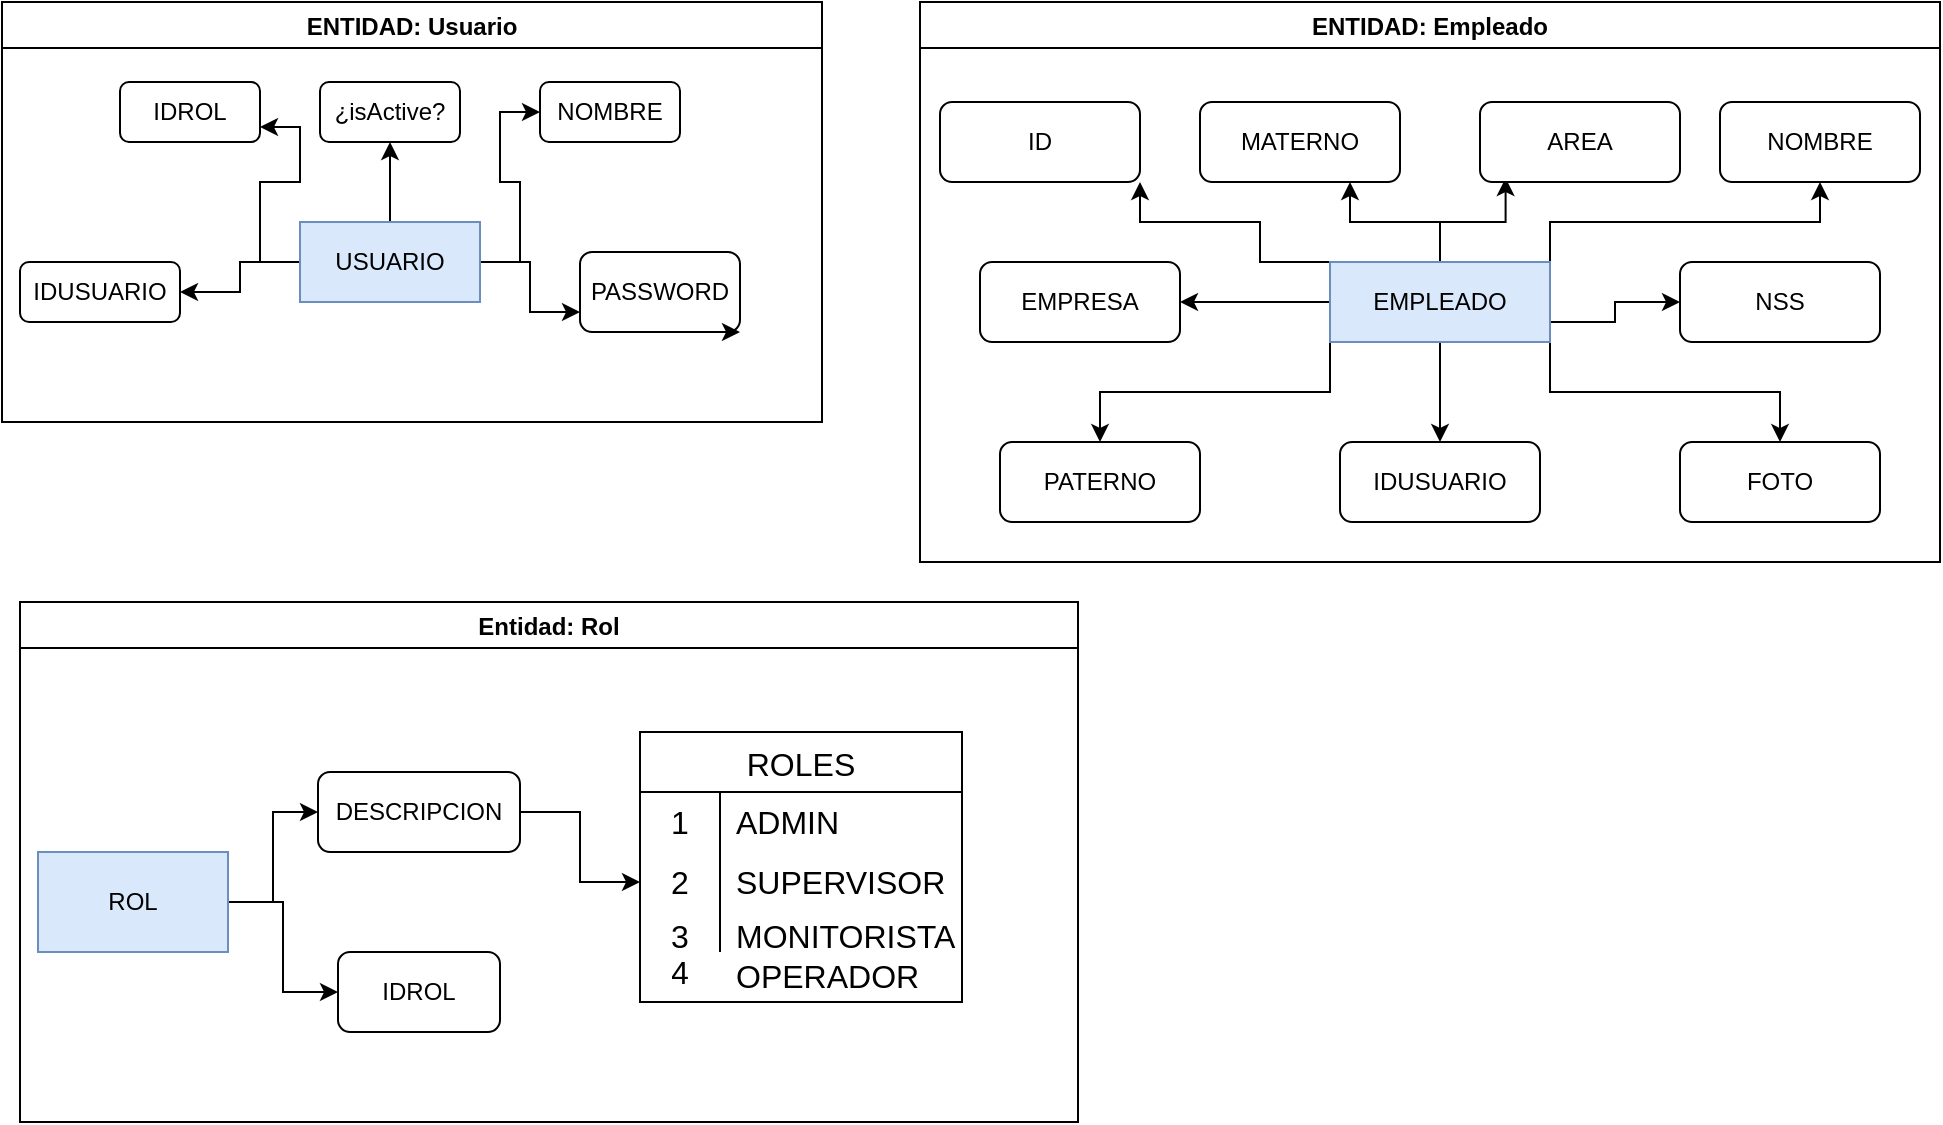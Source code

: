 <mxfile version="21.6.9" type="github">
  <diagram name="Página-1" id="b2siibs_6c-g8Fj8SErj">
    <mxGraphModel dx="1050" dy="534" grid="1" gridSize="10" guides="1" tooltips="1" connect="1" arrows="1" fold="1" page="1" pageScale="1" pageWidth="827" pageHeight="1169" math="0" shadow="0">
      <root>
        <mxCell id="0" />
        <mxCell id="1" parent="0" />
        <mxCell id="_g1owyq7vX0EhgjcLv10-10" style="edgeStyle=orthogonalEdgeStyle;rounded=0;orthogonalLoop=1;jettySize=auto;html=1;entryX=1;entryY=0.5;entryDx=0;entryDy=0;" parent="1" source="_g1owyq7vX0EhgjcLv10-1" target="_g1owyq7vX0EhgjcLv10-2" edge="1">
          <mxGeometry relative="1" as="geometry" />
        </mxCell>
        <mxCell id="_g1owyq7vX0EhgjcLv10-11" style="edgeStyle=orthogonalEdgeStyle;rounded=0;orthogonalLoop=1;jettySize=auto;html=1;entryX=1;entryY=0.75;entryDx=0;entryDy=0;" parent="1" source="_g1owyq7vX0EhgjcLv10-1" target="_g1owyq7vX0EhgjcLv10-3" edge="1">
          <mxGeometry relative="1" as="geometry" />
        </mxCell>
        <mxCell id="_g1owyq7vX0EhgjcLv10-12" style="edgeStyle=orthogonalEdgeStyle;rounded=0;orthogonalLoop=1;jettySize=auto;html=1;entryX=0.5;entryY=1;entryDx=0;entryDy=0;" parent="1" source="_g1owyq7vX0EhgjcLv10-1" target="_g1owyq7vX0EhgjcLv10-4" edge="1">
          <mxGeometry relative="1" as="geometry" />
        </mxCell>
        <mxCell id="_g1owyq7vX0EhgjcLv10-13" style="edgeStyle=orthogonalEdgeStyle;rounded=0;orthogonalLoop=1;jettySize=auto;html=1;entryX=0;entryY=0.5;entryDx=0;entryDy=0;" parent="1" source="_g1owyq7vX0EhgjcLv10-1" target="_g1owyq7vX0EhgjcLv10-5" edge="1">
          <mxGeometry relative="1" as="geometry" />
        </mxCell>
        <mxCell id="_g1owyq7vX0EhgjcLv10-14" style="edgeStyle=orthogonalEdgeStyle;rounded=0;orthogonalLoop=1;jettySize=auto;html=1;entryX=0;entryY=0.75;entryDx=0;entryDy=0;" parent="1" source="_g1owyq7vX0EhgjcLv10-1" target="_g1owyq7vX0EhgjcLv10-6" edge="1">
          <mxGeometry relative="1" as="geometry" />
        </mxCell>
        <mxCell id="_g1owyq7vX0EhgjcLv10-1" value="&lt;font style=&quot;vertical-align: inherit;&quot;&gt;&lt;font style=&quot;vertical-align: inherit;&quot;&gt;USUARIO&lt;/font&gt;&lt;/font&gt;" style="rounded=0;whiteSpace=wrap;html=1;fillColor=#dae8fc;strokeColor=#6c8ebf;" parent="1" vertex="1">
          <mxGeometry x="160" y="120" width="90" height="40" as="geometry" />
        </mxCell>
        <mxCell id="_g1owyq7vX0EhgjcLv10-2" value="&lt;font style=&quot;vertical-align: inherit;&quot;&gt;&lt;font style=&quot;vertical-align: inherit;&quot;&gt;&lt;font style=&quot;vertical-align: inherit;&quot;&gt;&lt;font style=&quot;vertical-align: inherit;&quot;&gt;&lt;font style=&quot;vertical-align: inherit;&quot;&gt;&lt;font style=&quot;vertical-align: inherit;&quot;&gt;IDUSUARIO&lt;/font&gt;&lt;/font&gt;&lt;/font&gt;&lt;/font&gt;&lt;/font&gt;&lt;/font&gt;" style="rounded=1;whiteSpace=wrap;html=1;" parent="1" vertex="1">
          <mxGeometry x="20" y="140" width="80" height="30" as="geometry" />
        </mxCell>
        <mxCell id="_g1owyq7vX0EhgjcLv10-3" value="&lt;font style=&quot;vertical-align: inherit;&quot;&gt;&lt;font style=&quot;vertical-align: inherit;&quot;&gt;&lt;font style=&quot;vertical-align: inherit;&quot;&gt;&lt;font style=&quot;vertical-align: inherit;&quot;&gt;&lt;font style=&quot;vertical-align: inherit;&quot;&gt;&lt;font style=&quot;vertical-align: inherit;&quot;&gt;IDROL&lt;/font&gt;&lt;/font&gt;&lt;/font&gt;&lt;/font&gt;&lt;/font&gt;&lt;/font&gt;" style="rounded=1;whiteSpace=wrap;html=1;" parent="1" vertex="1">
          <mxGeometry x="70" y="50" width="70" height="30" as="geometry" />
        </mxCell>
        <mxCell id="_g1owyq7vX0EhgjcLv10-4" value="&lt;font style=&quot;vertical-align: inherit;&quot;&gt;&lt;font style=&quot;vertical-align: inherit;&quot;&gt;&lt;font style=&quot;vertical-align: inherit;&quot;&gt;&lt;font style=&quot;vertical-align: inherit;&quot;&gt;&lt;font style=&quot;vertical-align: inherit;&quot;&gt;&lt;font style=&quot;vertical-align: inherit;&quot;&gt;¿isActive?&lt;/font&gt;&lt;/font&gt;&lt;/font&gt;&lt;/font&gt;&lt;/font&gt;&lt;/font&gt;" style="rounded=1;whiteSpace=wrap;html=1;" parent="1" vertex="1">
          <mxGeometry x="170" y="50" width="70" height="30" as="geometry" />
        </mxCell>
        <mxCell id="_g1owyq7vX0EhgjcLv10-5" value="&lt;font style=&quot;vertical-align: inherit;&quot;&gt;&lt;font style=&quot;vertical-align: inherit;&quot;&gt;&lt;font style=&quot;vertical-align: inherit;&quot;&gt;&lt;font style=&quot;vertical-align: inherit;&quot;&gt;&lt;font style=&quot;vertical-align: inherit;&quot;&gt;&lt;font style=&quot;vertical-align: inherit;&quot;&gt;&lt;font style=&quot;vertical-align: inherit;&quot;&gt;&lt;font style=&quot;vertical-align: inherit;&quot;&gt;NOMBRE&lt;/font&gt;&lt;/font&gt;&lt;/font&gt;&lt;/font&gt;&lt;/font&gt;&lt;/font&gt;&lt;/font&gt;&lt;/font&gt;" style="rounded=1;whiteSpace=wrap;html=1;" parent="1" vertex="1">
          <mxGeometry x="280" y="50" width="70" height="30" as="geometry" />
        </mxCell>
        <mxCell id="_g1owyq7vX0EhgjcLv10-6" value="&lt;font style=&quot;vertical-align: inherit;&quot;&gt;&lt;font style=&quot;vertical-align: inherit;&quot;&gt;&lt;font style=&quot;vertical-align: inherit;&quot;&gt;&lt;font style=&quot;vertical-align: inherit;&quot;&gt;&lt;font style=&quot;vertical-align: inherit;&quot;&gt;&lt;font style=&quot;vertical-align: inherit;&quot;&gt;&lt;font style=&quot;vertical-align: inherit;&quot;&gt;&lt;font style=&quot;vertical-align: inherit;&quot;&gt;PASSWORD&lt;/font&gt;&lt;/font&gt;&lt;/font&gt;&lt;/font&gt;&lt;/font&gt;&lt;/font&gt;&lt;/font&gt;&lt;/font&gt;" style="rounded=1;whiteSpace=wrap;html=1;" parent="1" vertex="1">
          <mxGeometry x="300" y="135" width="80" height="40" as="geometry" />
        </mxCell>
        <mxCell id="_g1owyq7vX0EhgjcLv10-15" style="edgeStyle=orthogonalEdgeStyle;rounded=0;orthogonalLoop=1;jettySize=auto;html=1;exitX=0.75;exitY=1;exitDx=0;exitDy=0;entryX=1;entryY=1;entryDx=0;entryDy=0;" parent="1" source="_g1owyq7vX0EhgjcLv10-6" target="_g1owyq7vX0EhgjcLv10-6" edge="1">
          <mxGeometry relative="1" as="geometry" />
        </mxCell>
        <mxCell id="_g1owyq7vX0EhgjcLv10-18" value="ENTIDAD: Usuario" style="swimlane;" parent="1" vertex="1">
          <mxGeometry x="11" y="10" width="410" height="210" as="geometry" />
        </mxCell>
        <mxCell id="_g1owyq7vX0EhgjcLv10-19" value="ENTIDAD: Empleado" style="swimlane;" parent="1" vertex="1">
          <mxGeometry x="470" y="10" width="510" height="280" as="geometry" />
        </mxCell>
        <mxCell id="_g1owyq7vX0EhgjcLv10-32" style="edgeStyle=orthogonalEdgeStyle;rounded=0;orthogonalLoop=1;jettySize=auto;html=1;exitX=0;exitY=0;exitDx=0;exitDy=0;entryX=1;entryY=1;entryDx=0;entryDy=0;" parent="_g1owyq7vX0EhgjcLv10-19" source="_g1owyq7vX0EhgjcLv10-20" target="_g1owyq7vX0EhgjcLv10-22" edge="1">
          <mxGeometry relative="1" as="geometry">
            <Array as="points">
              <mxPoint x="170" y="130" />
              <mxPoint x="170" y="110" />
              <mxPoint x="110" y="110" />
            </Array>
          </mxGeometry>
        </mxCell>
        <mxCell id="_g1owyq7vX0EhgjcLv10-33" style="edgeStyle=orthogonalEdgeStyle;rounded=0;orthogonalLoop=1;jettySize=auto;html=1;exitX=0;exitY=0.5;exitDx=0;exitDy=0;entryX=1;entryY=0.5;entryDx=0;entryDy=0;" parent="_g1owyq7vX0EhgjcLv10-19" source="_g1owyq7vX0EhgjcLv10-20" target="_g1owyq7vX0EhgjcLv10-26" edge="1">
          <mxGeometry relative="1" as="geometry" />
        </mxCell>
        <mxCell id="_g1owyq7vX0EhgjcLv10-34" style="edgeStyle=orthogonalEdgeStyle;rounded=0;orthogonalLoop=1;jettySize=auto;html=1;exitX=0;exitY=1;exitDx=0;exitDy=0;entryX=0.5;entryY=0;entryDx=0;entryDy=0;" parent="_g1owyq7vX0EhgjcLv10-19" source="_g1owyq7vX0EhgjcLv10-20" target="_g1owyq7vX0EhgjcLv10-24" edge="1">
          <mxGeometry relative="1" as="geometry" />
        </mxCell>
        <mxCell id="_g1owyq7vX0EhgjcLv10-35" style="edgeStyle=orthogonalEdgeStyle;rounded=0;orthogonalLoop=1;jettySize=auto;html=1;exitX=0.5;exitY=1;exitDx=0;exitDy=0;entryX=0.5;entryY=0;entryDx=0;entryDy=0;" parent="_g1owyq7vX0EhgjcLv10-19" source="_g1owyq7vX0EhgjcLv10-20" target="_g1owyq7vX0EhgjcLv10-30" edge="1">
          <mxGeometry relative="1" as="geometry" />
        </mxCell>
        <mxCell id="_g1owyq7vX0EhgjcLv10-36" style="edgeStyle=orthogonalEdgeStyle;rounded=0;orthogonalLoop=1;jettySize=auto;html=1;exitX=1;exitY=1;exitDx=0;exitDy=0;entryX=0.5;entryY=0;entryDx=0;entryDy=0;" parent="_g1owyq7vX0EhgjcLv10-19" source="_g1owyq7vX0EhgjcLv10-20" target="_g1owyq7vX0EhgjcLv10-29" edge="1">
          <mxGeometry relative="1" as="geometry" />
        </mxCell>
        <mxCell id="_g1owyq7vX0EhgjcLv10-37" style="edgeStyle=orthogonalEdgeStyle;rounded=0;orthogonalLoop=1;jettySize=auto;html=1;exitX=1;exitY=0.75;exitDx=0;exitDy=0;entryX=0;entryY=0.5;entryDx=0;entryDy=0;" parent="_g1owyq7vX0EhgjcLv10-19" source="_g1owyq7vX0EhgjcLv10-20" target="_g1owyq7vX0EhgjcLv10-27" edge="1">
          <mxGeometry relative="1" as="geometry" />
        </mxCell>
        <mxCell id="_g1owyq7vX0EhgjcLv10-38" style="edgeStyle=orthogonalEdgeStyle;rounded=0;orthogonalLoop=1;jettySize=auto;html=1;exitX=1;exitY=0;exitDx=0;exitDy=0;entryX=0.5;entryY=1;entryDx=0;entryDy=0;" parent="_g1owyq7vX0EhgjcLv10-19" source="_g1owyq7vX0EhgjcLv10-20" target="_g1owyq7vX0EhgjcLv10-23" edge="1">
          <mxGeometry relative="1" as="geometry" />
        </mxCell>
        <mxCell id="_g1owyq7vX0EhgjcLv10-39" style="edgeStyle=orthogonalEdgeStyle;rounded=0;orthogonalLoop=1;jettySize=auto;html=1;exitX=0.5;exitY=0;exitDx=0;exitDy=0;entryX=0.128;entryY=0.95;entryDx=0;entryDy=0;entryPerimeter=0;" parent="_g1owyq7vX0EhgjcLv10-19" source="_g1owyq7vX0EhgjcLv10-20" target="_g1owyq7vX0EhgjcLv10-28" edge="1">
          <mxGeometry relative="1" as="geometry">
            <mxPoint x="290" y="100" as="targetPoint" />
          </mxGeometry>
        </mxCell>
        <mxCell id="_g1owyq7vX0EhgjcLv10-40" style="edgeStyle=orthogonalEdgeStyle;rounded=0;orthogonalLoop=1;jettySize=auto;html=1;exitX=0.5;exitY=0;exitDx=0;exitDy=0;entryX=0.75;entryY=1;entryDx=0;entryDy=0;" parent="_g1owyq7vX0EhgjcLv10-19" source="_g1owyq7vX0EhgjcLv10-20" target="_g1owyq7vX0EhgjcLv10-25" edge="1">
          <mxGeometry relative="1" as="geometry" />
        </mxCell>
        <mxCell id="_g1owyq7vX0EhgjcLv10-20" value="&lt;font style=&quot;vertical-align: inherit;&quot;&gt;&lt;font style=&quot;vertical-align: inherit;&quot;&gt;&lt;font style=&quot;vertical-align: inherit;&quot;&gt;&lt;font style=&quot;vertical-align: inherit;&quot;&gt;EMPLEADO&lt;/font&gt;&lt;/font&gt;&lt;/font&gt;&lt;/font&gt;" style="rounded=0;whiteSpace=wrap;html=1;fillColor=#dae8fc;strokeColor=#6c8ebf;" parent="_g1owyq7vX0EhgjcLv10-19" vertex="1">
          <mxGeometry x="205" y="130" width="110" height="40" as="geometry" />
        </mxCell>
        <mxCell id="_g1owyq7vX0EhgjcLv10-22" value="&lt;font style=&quot;vertical-align: inherit;&quot;&gt;&lt;font style=&quot;vertical-align: inherit;&quot;&gt;&lt;font style=&quot;vertical-align: inherit;&quot;&gt;&lt;font style=&quot;vertical-align: inherit;&quot;&gt;ID&lt;/font&gt;&lt;/font&gt;&lt;/font&gt;&lt;/font&gt;" style="rounded=1;whiteSpace=wrap;html=1;" parent="_g1owyq7vX0EhgjcLv10-19" vertex="1">
          <mxGeometry x="10" y="50" width="100" height="40" as="geometry" />
        </mxCell>
        <mxCell id="_g1owyq7vX0EhgjcLv10-23" value="&lt;font style=&quot;vertical-align: inherit;&quot;&gt;&lt;font style=&quot;vertical-align: inherit;&quot;&gt;&lt;font style=&quot;vertical-align: inherit;&quot;&gt;&lt;font style=&quot;vertical-align: inherit;&quot;&gt;&lt;font style=&quot;vertical-align: inherit;&quot;&gt;&lt;font style=&quot;vertical-align: inherit;&quot;&gt;NOMBRE&lt;/font&gt;&lt;/font&gt;&lt;/font&gt;&lt;/font&gt;&lt;/font&gt;&lt;/font&gt;" style="rounded=1;whiteSpace=wrap;html=1;" parent="_g1owyq7vX0EhgjcLv10-19" vertex="1">
          <mxGeometry x="400" y="50" width="100" height="40" as="geometry" />
        </mxCell>
        <mxCell id="_g1owyq7vX0EhgjcLv10-26" value="&lt;font style=&quot;vertical-align: inherit;&quot;&gt;&lt;font style=&quot;vertical-align: inherit;&quot;&gt;&lt;font style=&quot;vertical-align: inherit;&quot;&gt;&lt;font style=&quot;vertical-align: inherit;&quot;&gt;&lt;font style=&quot;vertical-align: inherit;&quot;&gt;&lt;font style=&quot;vertical-align: inherit;&quot;&gt;&lt;font style=&quot;vertical-align: inherit;&quot;&gt;&lt;font style=&quot;vertical-align: inherit;&quot;&gt;&lt;font style=&quot;vertical-align: inherit;&quot;&gt;&lt;font style=&quot;vertical-align: inherit;&quot;&gt;EMPRESA&lt;/font&gt;&lt;/font&gt;&lt;/font&gt;&lt;/font&gt;&lt;/font&gt;&lt;/font&gt;&lt;/font&gt;&lt;/font&gt;&lt;/font&gt;&lt;/font&gt;" style="rounded=1;whiteSpace=wrap;html=1;" parent="_g1owyq7vX0EhgjcLv10-19" vertex="1">
          <mxGeometry x="30" y="130" width="100" height="40" as="geometry" />
        </mxCell>
        <mxCell id="_g1owyq7vX0EhgjcLv10-24" value="&lt;font style=&quot;vertical-align: inherit;&quot;&gt;&lt;font style=&quot;vertical-align: inherit;&quot;&gt;&lt;font style=&quot;vertical-align: inherit;&quot;&gt;&lt;font style=&quot;vertical-align: inherit;&quot;&gt;&lt;font style=&quot;vertical-align: inherit;&quot;&gt;&lt;font style=&quot;vertical-align: inherit;&quot;&gt;&lt;font style=&quot;vertical-align: inherit;&quot;&gt;&lt;font style=&quot;vertical-align: inherit;&quot;&gt;PATERNO&lt;/font&gt;&lt;/font&gt;&lt;/font&gt;&lt;/font&gt;&lt;/font&gt;&lt;/font&gt;&lt;/font&gt;&lt;/font&gt;" style="rounded=1;whiteSpace=wrap;html=1;" parent="_g1owyq7vX0EhgjcLv10-19" vertex="1">
          <mxGeometry x="40" y="220" width="100" height="40" as="geometry" />
        </mxCell>
        <mxCell id="_g1owyq7vX0EhgjcLv10-27" value="&lt;font style=&quot;vertical-align: inherit;&quot;&gt;&lt;font style=&quot;vertical-align: inherit;&quot;&gt;&lt;font style=&quot;vertical-align: inherit;&quot;&gt;&lt;font style=&quot;vertical-align: inherit;&quot;&gt;&lt;font style=&quot;vertical-align: inherit;&quot;&gt;&lt;font style=&quot;vertical-align: inherit;&quot;&gt;&lt;font style=&quot;vertical-align: inherit;&quot;&gt;&lt;font style=&quot;vertical-align: inherit;&quot;&gt;&lt;font style=&quot;vertical-align: inherit;&quot;&gt;&lt;font style=&quot;vertical-align: inherit;&quot;&gt;NSS&lt;/font&gt;&lt;/font&gt;&lt;/font&gt;&lt;/font&gt;&lt;/font&gt;&lt;/font&gt;&lt;/font&gt;&lt;/font&gt;&lt;/font&gt;&lt;/font&gt;" style="rounded=1;whiteSpace=wrap;html=1;" parent="_g1owyq7vX0EhgjcLv10-19" vertex="1">
          <mxGeometry x="380" y="130" width="100" height="40" as="geometry" />
        </mxCell>
        <mxCell id="_g1owyq7vX0EhgjcLv10-28" value="&lt;font style=&quot;vertical-align: inherit;&quot;&gt;&lt;font style=&quot;vertical-align: inherit;&quot;&gt;&lt;font style=&quot;vertical-align: inherit;&quot;&gt;&lt;font style=&quot;vertical-align: inherit;&quot;&gt;&lt;font style=&quot;vertical-align: inherit;&quot;&gt;&lt;font style=&quot;vertical-align: inherit;&quot;&gt;&lt;font style=&quot;vertical-align: inherit;&quot;&gt;&lt;font style=&quot;vertical-align: inherit;&quot;&gt;&lt;font style=&quot;vertical-align: inherit;&quot;&gt;&lt;font style=&quot;vertical-align: inherit;&quot;&gt;AREA&lt;/font&gt;&lt;/font&gt;&lt;/font&gt;&lt;/font&gt;&lt;/font&gt;&lt;/font&gt;&lt;/font&gt;&lt;/font&gt;&lt;/font&gt;&lt;/font&gt;" style="rounded=1;whiteSpace=wrap;html=1;" parent="_g1owyq7vX0EhgjcLv10-19" vertex="1">
          <mxGeometry x="280" y="50" width="100" height="40" as="geometry" />
        </mxCell>
        <mxCell id="_g1owyq7vX0EhgjcLv10-25" value="&lt;font style=&quot;vertical-align: inherit;&quot;&gt;&lt;font style=&quot;vertical-align: inherit;&quot;&gt;&lt;font style=&quot;vertical-align: inherit;&quot;&gt;&lt;font style=&quot;vertical-align: inherit;&quot;&gt;&lt;font style=&quot;vertical-align: inherit;&quot;&gt;&lt;font style=&quot;vertical-align: inherit;&quot;&gt;&lt;font style=&quot;vertical-align: inherit;&quot;&gt;&lt;font style=&quot;vertical-align: inherit;&quot;&gt;MATERNO&lt;/font&gt;&lt;/font&gt;&lt;/font&gt;&lt;/font&gt;&lt;/font&gt;&lt;/font&gt;&lt;/font&gt;&lt;/font&gt;" style="rounded=1;whiteSpace=wrap;html=1;" parent="_g1owyq7vX0EhgjcLv10-19" vertex="1">
          <mxGeometry x="140" y="50" width="100" height="40" as="geometry" />
        </mxCell>
        <mxCell id="_g1owyq7vX0EhgjcLv10-30" value="&lt;font style=&quot;vertical-align: inherit;&quot;&gt;&lt;font style=&quot;vertical-align: inherit;&quot;&gt;&lt;font style=&quot;vertical-align: inherit;&quot;&gt;&lt;font style=&quot;vertical-align: inherit;&quot;&gt;&lt;font style=&quot;vertical-align: inherit;&quot;&gt;&lt;font style=&quot;vertical-align: inherit;&quot;&gt;&lt;font style=&quot;vertical-align: inherit;&quot;&gt;&lt;font style=&quot;vertical-align: inherit;&quot;&gt;&lt;font style=&quot;vertical-align: inherit;&quot;&gt;&lt;font style=&quot;vertical-align: inherit;&quot;&gt;IDUSUARIO&lt;/font&gt;&lt;/font&gt;&lt;/font&gt;&lt;/font&gt;&lt;/font&gt;&lt;/font&gt;&lt;/font&gt;&lt;/font&gt;&lt;/font&gt;&lt;/font&gt;" style="rounded=1;whiteSpace=wrap;html=1;" parent="_g1owyq7vX0EhgjcLv10-19" vertex="1">
          <mxGeometry x="210" y="220" width="100" height="40" as="geometry" />
        </mxCell>
        <mxCell id="_g1owyq7vX0EhgjcLv10-29" value="&lt;font style=&quot;vertical-align: inherit;&quot;&gt;&lt;font style=&quot;vertical-align: inherit;&quot;&gt;&lt;font style=&quot;vertical-align: inherit;&quot;&gt;&lt;font style=&quot;vertical-align: inherit;&quot;&gt;&lt;font style=&quot;vertical-align: inherit;&quot;&gt;&lt;font style=&quot;vertical-align: inherit;&quot;&gt;&lt;font style=&quot;vertical-align: inherit;&quot;&gt;&lt;font style=&quot;vertical-align: inherit;&quot;&gt;&lt;font style=&quot;vertical-align: inherit;&quot;&gt;&lt;font style=&quot;vertical-align: inherit;&quot;&gt;FOTO&lt;/font&gt;&lt;/font&gt;&lt;/font&gt;&lt;/font&gt;&lt;/font&gt;&lt;/font&gt;&lt;/font&gt;&lt;/font&gt;&lt;/font&gt;&lt;/font&gt;" style="rounded=1;whiteSpace=wrap;html=1;" parent="_g1owyq7vX0EhgjcLv10-19" vertex="1">
          <mxGeometry x="380" y="220" width="100" height="40" as="geometry" />
        </mxCell>
        <mxCell id="_-9y9B2AN2lzTznQLiTs-1" value="Entidad: Rol" style="swimlane;" vertex="1" parent="1">
          <mxGeometry x="20" y="310" width="529" height="260" as="geometry" />
        </mxCell>
        <mxCell id="_-9y9B2AN2lzTznQLiTs-18" style="edgeStyle=orthogonalEdgeStyle;rounded=0;orthogonalLoop=1;jettySize=auto;html=1;exitX=1;exitY=0.5;exitDx=0;exitDy=0;entryX=0;entryY=0.5;entryDx=0;entryDy=0;" edge="1" parent="_-9y9B2AN2lzTznQLiTs-1" source="_-9y9B2AN2lzTznQLiTs-2" target="_-9y9B2AN2lzTznQLiTs-5">
          <mxGeometry relative="1" as="geometry" />
        </mxCell>
        <mxCell id="_-9y9B2AN2lzTznQLiTs-19" style="edgeStyle=orthogonalEdgeStyle;rounded=0;orthogonalLoop=1;jettySize=auto;html=1;exitX=1;exitY=0.5;exitDx=0;exitDy=0;entryX=0;entryY=0.5;entryDx=0;entryDy=0;" edge="1" parent="_-9y9B2AN2lzTznQLiTs-1" source="_-9y9B2AN2lzTznQLiTs-2" target="_-9y9B2AN2lzTznQLiTs-4">
          <mxGeometry relative="1" as="geometry" />
        </mxCell>
        <mxCell id="_-9y9B2AN2lzTznQLiTs-2" value="&lt;font style=&quot;vertical-align: inherit;&quot;&gt;&lt;font style=&quot;vertical-align: inherit;&quot;&gt;ROL&lt;/font&gt;&lt;/font&gt;" style="rounded=0;whiteSpace=wrap;html=1;fillColor=#dae8fc;strokeColor=#6c8ebf;" vertex="1" parent="_-9y9B2AN2lzTznQLiTs-1">
          <mxGeometry x="9" y="125" width="95" height="50" as="geometry" />
        </mxCell>
        <mxCell id="_-9y9B2AN2lzTznQLiTs-4" value="&lt;font style=&quot;vertical-align: inherit;&quot;&gt;&lt;font style=&quot;vertical-align: inherit;&quot;&gt;IDROL&lt;/font&gt;&lt;/font&gt;" style="rounded=1;whiteSpace=wrap;html=1;" vertex="1" parent="_-9y9B2AN2lzTznQLiTs-1">
          <mxGeometry x="159" y="175" width="81" height="40" as="geometry" />
        </mxCell>
        <mxCell id="_-9y9B2AN2lzTznQLiTs-20" style="edgeStyle=orthogonalEdgeStyle;rounded=0;orthogonalLoop=1;jettySize=auto;html=1;exitX=1;exitY=0.5;exitDx=0;exitDy=0;entryX=0;entryY=0.5;entryDx=0;entryDy=0;" edge="1" parent="_-9y9B2AN2lzTznQLiTs-1" source="_-9y9B2AN2lzTznQLiTs-5" target="_-9y9B2AN2lzTznQLiTs-10">
          <mxGeometry relative="1" as="geometry" />
        </mxCell>
        <mxCell id="_-9y9B2AN2lzTznQLiTs-5" value="&lt;font style=&quot;vertical-align: inherit;&quot;&gt;&lt;font style=&quot;vertical-align: inherit;&quot;&gt;&lt;font style=&quot;vertical-align: inherit;&quot;&gt;&lt;font style=&quot;vertical-align: inherit;&quot;&gt;DESCRIPCION&lt;/font&gt;&lt;/font&gt;&lt;/font&gt;&lt;/font&gt;" style="rounded=1;whiteSpace=wrap;html=1;" vertex="1" parent="_-9y9B2AN2lzTznQLiTs-1">
          <mxGeometry x="149" y="85" width="101" height="40" as="geometry" />
        </mxCell>
        <mxCell id="_-9y9B2AN2lzTznQLiTs-6" value="ROLES" style="shape=table;startSize=30;container=1;collapsible=0;childLayout=tableLayout;fixedRows=1;rowLines=0;fontStyle=0;strokeColor=default;fontSize=16;" vertex="1" parent="_-9y9B2AN2lzTznQLiTs-1">
          <mxGeometry x="310" y="65" width="161" height="135" as="geometry" />
        </mxCell>
        <mxCell id="_-9y9B2AN2lzTznQLiTs-7" value="" style="shape=tableRow;horizontal=0;startSize=0;swimlaneHead=0;swimlaneBody=0;top=0;left=0;bottom=0;right=0;collapsible=0;dropTarget=0;fillColor=none;points=[[0,0.5],[1,0.5]];portConstraint=eastwest;strokeColor=inherit;fontSize=16;" vertex="1" parent="_-9y9B2AN2lzTznQLiTs-6">
          <mxGeometry y="30" width="161" height="30" as="geometry" />
        </mxCell>
        <mxCell id="_-9y9B2AN2lzTznQLiTs-8" value="1" style="shape=partialRectangle;html=1;whiteSpace=wrap;connectable=0;fillColor=none;top=0;left=0;bottom=0;right=0;overflow=hidden;pointerEvents=1;strokeColor=inherit;fontSize=16;" vertex="1" parent="_-9y9B2AN2lzTznQLiTs-7">
          <mxGeometry width="40" height="30" as="geometry">
            <mxRectangle width="40" height="30" as="alternateBounds" />
          </mxGeometry>
        </mxCell>
        <mxCell id="_-9y9B2AN2lzTznQLiTs-9" value="&lt;font style=&quot;vertical-align: inherit;&quot;&gt;&lt;font style=&quot;vertical-align: inherit;&quot;&gt;ADMIN&lt;/font&gt;&lt;/font&gt;" style="shape=partialRectangle;html=1;whiteSpace=wrap;connectable=0;fillColor=none;top=0;left=0;bottom=0;right=0;align=left;spacingLeft=6;overflow=hidden;strokeColor=inherit;fontSize=16;" vertex="1" parent="_-9y9B2AN2lzTznQLiTs-7">
          <mxGeometry x="40" width="121" height="30" as="geometry">
            <mxRectangle width="121" height="30" as="alternateBounds" />
          </mxGeometry>
        </mxCell>
        <mxCell id="_-9y9B2AN2lzTznQLiTs-10" value="" style="shape=tableRow;horizontal=0;startSize=0;swimlaneHead=0;swimlaneBody=0;top=0;left=0;bottom=0;right=0;collapsible=0;dropTarget=0;fillColor=none;points=[[0,0.5],[1,0.5]];portConstraint=eastwest;strokeColor=inherit;fontSize=16;" vertex="1" parent="_-9y9B2AN2lzTznQLiTs-6">
          <mxGeometry y="60" width="161" height="30" as="geometry" />
        </mxCell>
        <mxCell id="_-9y9B2AN2lzTznQLiTs-11" value="2" style="shape=partialRectangle;html=1;whiteSpace=wrap;connectable=0;fillColor=none;top=0;left=0;bottom=0;right=0;overflow=hidden;strokeColor=inherit;fontSize=16;" vertex="1" parent="_-9y9B2AN2lzTznQLiTs-10">
          <mxGeometry width="40" height="30" as="geometry">
            <mxRectangle width="40" height="30" as="alternateBounds" />
          </mxGeometry>
        </mxCell>
        <mxCell id="_-9y9B2AN2lzTznQLiTs-12" value="&lt;font style=&quot;vertical-align: inherit;&quot;&gt;&lt;font style=&quot;vertical-align: inherit;&quot;&gt;SUPERVISOR&lt;/font&gt;&lt;/font&gt;" style="shape=partialRectangle;html=1;whiteSpace=wrap;connectable=0;fillColor=none;top=0;left=0;bottom=0;right=0;align=left;spacingLeft=6;overflow=hidden;strokeColor=inherit;fontSize=16;" vertex="1" parent="_-9y9B2AN2lzTznQLiTs-10">
          <mxGeometry x="40" width="121" height="30" as="geometry">
            <mxRectangle width="121" height="30" as="alternateBounds" />
          </mxGeometry>
        </mxCell>
        <mxCell id="_-9y9B2AN2lzTznQLiTs-13" value="" style="shape=tableRow;horizontal=0;startSize=0;swimlaneHead=0;swimlaneBody=0;top=0;left=0;bottom=0;right=0;collapsible=0;dropTarget=0;fillColor=none;points=[[0,0.5],[1,0.5]];portConstraint=eastwest;strokeColor=inherit;fontSize=16;" vertex="1" parent="_-9y9B2AN2lzTznQLiTs-6">
          <mxGeometry y="90" width="161" height="20" as="geometry" />
        </mxCell>
        <mxCell id="_-9y9B2AN2lzTznQLiTs-14" value="3" style="shape=partialRectangle;html=1;whiteSpace=wrap;connectable=0;fillColor=none;top=0;left=0;bottom=0;right=0;overflow=hidden;strokeColor=inherit;fontSize=16;" vertex="1" parent="_-9y9B2AN2lzTznQLiTs-13">
          <mxGeometry width="40" height="20" as="geometry">
            <mxRectangle width="40" height="20" as="alternateBounds" />
          </mxGeometry>
        </mxCell>
        <mxCell id="_-9y9B2AN2lzTznQLiTs-15" value="&lt;font style=&quot;vertical-align: inherit;&quot;&gt;&lt;font style=&quot;vertical-align: inherit;&quot;&gt;MONITORISTA&lt;/font&gt;&lt;/font&gt;" style="shape=partialRectangle;html=1;whiteSpace=wrap;connectable=0;fillColor=none;top=0;left=0;bottom=0;right=0;align=left;spacingLeft=6;overflow=hidden;strokeColor=inherit;fontSize=16;" vertex="1" parent="_-9y9B2AN2lzTznQLiTs-13">
          <mxGeometry x="40" width="121" height="20" as="geometry">
            <mxRectangle width="121" height="20" as="alternateBounds" />
          </mxGeometry>
        </mxCell>
        <mxCell id="_-9y9B2AN2lzTznQLiTs-16" value="&lt;font style=&quot;vertical-align: inherit;&quot;&gt;&lt;font style=&quot;vertical-align: inherit;&quot;&gt;4&lt;/font&gt;&lt;/font&gt;" style="shape=partialRectangle;html=1;whiteSpace=wrap;connectable=0;fillColor=none;top=0;left=0;bottom=0;right=0;overflow=hidden;strokeColor=inherit;fontSize=16;" vertex="1" parent="_-9y9B2AN2lzTznQLiTs-1">
          <mxGeometry x="310" y="170" width="40" height="30" as="geometry">
            <mxRectangle width="40" height="30" as="alternateBounds" />
          </mxGeometry>
        </mxCell>
        <mxCell id="_-9y9B2AN2lzTznQLiTs-17" value="&lt;font style=&quot;vertical-align: inherit;&quot;&gt;&lt;font style=&quot;vertical-align: inherit;&quot;&gt;&lt;font style=&quot;vertical-align: inherit;&quot;&gt;&lt;font style=&quot;vertical-align: inherit;&quot;&gt;OPERADOR&lt;/font&gt;&lt;/font&gt;&lt;/font&gt;&lt;/font&gt;" style="shape=partialRectangle;html=1;whiteSpace=wrap;connectable=0;fillColor=none;top=0;left=0;bottom=0;right=0;align=left;spacingLeft=6;overflow=hidden;strokeColor=inherit;fontSize=16;" vertex="1" parent="_-9y9B2AN2lzTznQLiTs-1">
          <mxGeometry x="350" y="175" width="121" height="20" as="geometry">
            <mxRectangle width="121" height="20" as="alternateBounds" />
          </mxGeometry>
        </mxCell>
      </root>
    </mxGraphModel>
  </diagram>
</mxfile>
